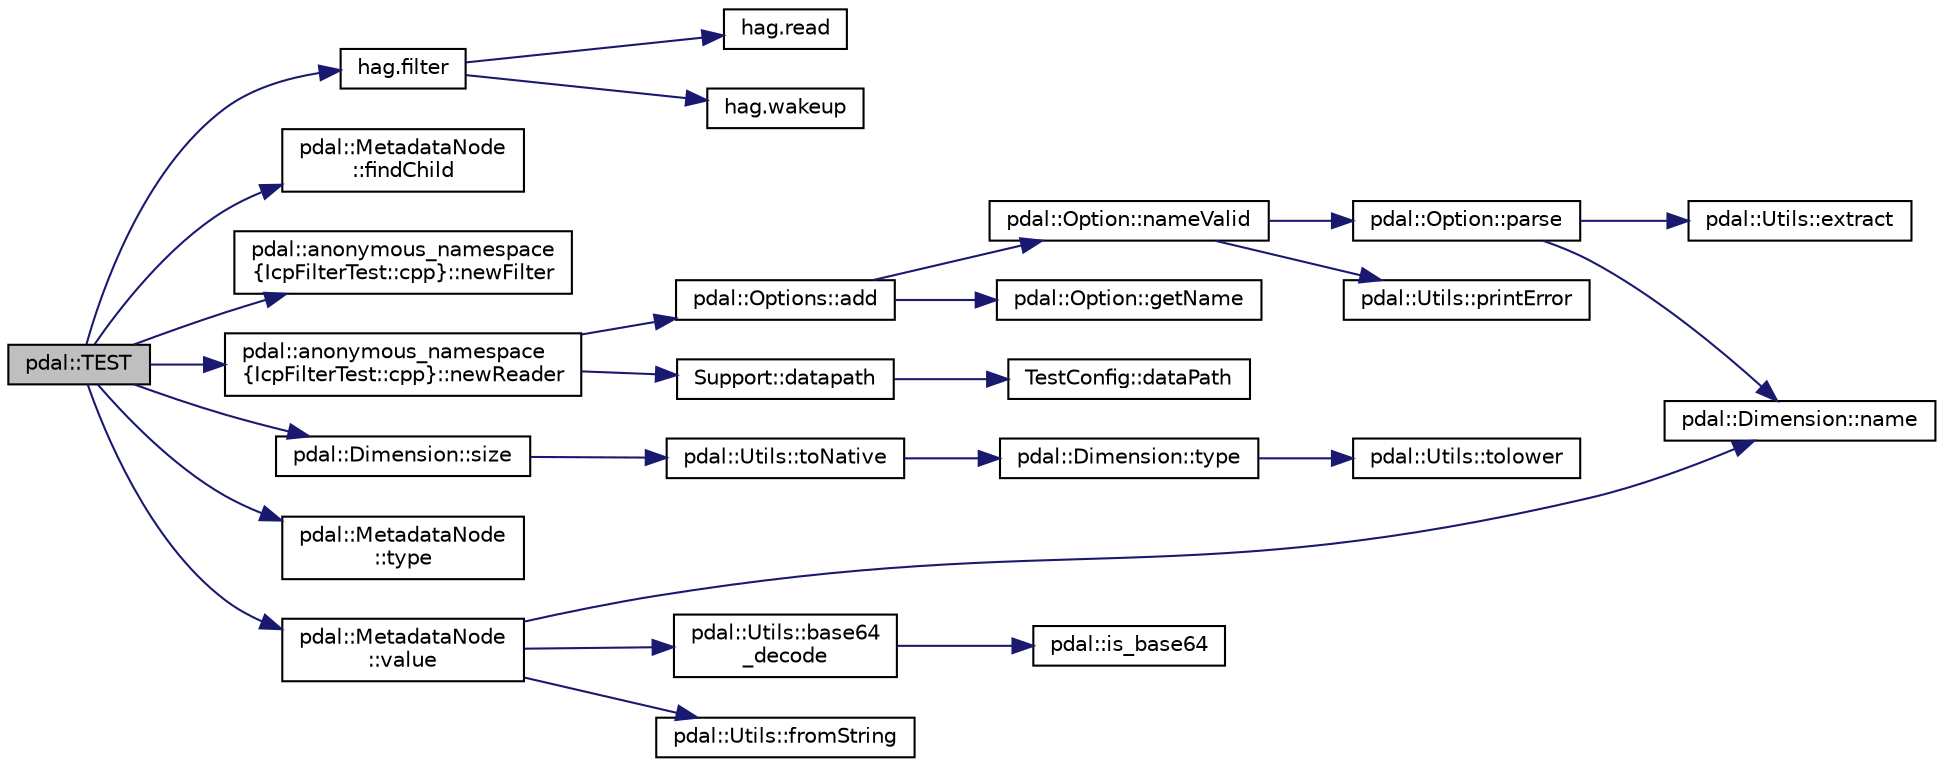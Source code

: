 digraph "pdal::TEST"
{
  edge [fontname="Helvetica",fontsize="10",labelfontname="Helvetica",labelfontsize="10"];
  node [fontname="Helvetica",fontsize="10",shape=record];
  rankdir="LR";
  Node1 [label="pdal::TEST",height=0.2,width=0.4,color="black", fillcolor="grey75", style="filled", fontcolor="black"];
  Node1 -> Node2 [color="midnightblue",fontsize="10",style="solid",fontname="Helvetica"];
  Node2 [label="hag.filter",height=0.2,width=0.4,color="black", fillcolor="white", style="filled",URL="$namespacehag.html#a39becb5458bcac317093e468da1639be"];
  Node2 -> Node3 [color="midnightblue",fontsize="10",style="solid",fontname="Helvetica"];
  Node3 [label="hag.read",height=0.2,width=0.4,color="black", fillcolor="white", style="filled",URL="$namespacehag.html#acad63bbd5fdda01bf56ff6aae70a0192"];
  Node2 -> Node4 [color="midnightblue",fontsize="10",style="solid",fontname="Helvetica"];
  Node4 [label="hag.wakeup",height=0.2,width=0.4,color="black", fillcolor="white", style="filled",URL="$namespacehag.html#aee422d0ebdb1730554711d82498e54c3"];
  Node1 -> Node5 [color="midnightblue",fontsize="10",style="solid",fontname="Helvetica"];
  Node5 [label="pdal::MetadataNode\l::findChild",height=0.2,width=0.4,color="black", fillcolor="white", style="filled",URL="$classpdal_1_1MetadataNode.html#a0c52985f2bedf620aea438ab1bce0af6"];
  Node1 -> Node6 [color="midnightblue",fontsize="10",style="solid",fontname="Helvetica"];
  Node6 [label="pdal::anonymous_namespace\l\{IcpFilterTest::cpp\}::newFilter",height=0.2,width=0.4,color="black", fillcolor="white", style="filled",URL="$namespacepdal_1_1anonymous__namespace_02IcpFilterTest_8cpp_03.html#a07a719e4d70a62dba23ee434159dfeb3"];
  Node1 -> Node7 [color="midnightblue",fontsize="10",style="solid",fontname="Helvetica"];
  Node7 [label="pdal::anonymous_namespace\l\{IcpFilterTest::cpp\}::newReader",height=0.2,width=0.4,color="black", fillcolor="white", style="filled",URL="$namespacepdal_1_1anonymous__namespace_02IcpFilterTest_8cpp_03.html#af01af8888cc2abd24c7bbbcac99602b6"];
  Node7 -> Node8 [color="midnightblue",fontsize="10",style="solid",fontname="Helvetica"];
  Node8 [label="pdal::Options::add",height=0.2,width=0.4,color="black", fillcolor="white", style="filled",URL="$classpdal_1_1Options.html#a30826da39f9c4716412141eeeb719032"];
  Node8 -> Node9 [color="midnightblue",fontsize="10",style="solid",fontname="Helvetica"];
  Node9 [label="pdal::Option::nameValid",height=0.2,width=0.4,color="black", fillcolor="white", style="filled",URL="$classpdal_1_1Option.html#aef4422b88464a9cad83b3c11bf1f8cdd"];
  Node9 -> Node10 [color="midnightblue",fontsize="10",style="solid",fontname="Helvetica"];
  Node10 [label="pdal::Option::parse",height=0.2,width=0.4,color="black", fillcolor="white", style="filled",URL="$classpdal_1_1Option.html#a978a36cf9180d3636ea770988961952b"];
  Node10 -> Node11 [color="midnightblue",fontsize="10",style="solid",fontname="Helvetica"];
  Node11 [label="pdal::Utils::extract",height=0.2,width=0.4,color="black", fillcolor="white", style="filled",URL="$namespacepdal_1_1Utils.html#acae5a19cd66121b77e2599daec48413d"];
  Node10 -> Node12 [color="midnightblue",fontsize="10",style="solid",fontname="Helvetica"];
  Node12 [label="pdal::Dimension::name",height=0.2,width=0.4,color="black", fillcolor="white", style="filled",URL="$namespacepdal_1_1Dimension.html#af3176b0b7e6b4be000317846cf7c2718"];
  Node9 -> Node13 [color="midnightblue",fontsize="10",style="solid",fontname="Helvetica"];
  Node13 [label="pdal::Utils::printError",height=0.2,width=0.4,color="black", fillcolor="white", style="filled",URL="$namespacepdal_1_1Utils.html#ada321695f57c876ef51227bdf5b84f7a"];
  Node8 -> Node14 [color="midnightblue",fontsize="10",style="solid",fontname="Helvetica"];
  Node14 [label="pdal::Option::getName",height=0.2,width=0.4,color="black", fillcolor="white", style="filled",URL="$classpdal_1_1Option.html#ad2b7a736742fb343e421fa326ef45c23"];
  Node7 -> Node15 [color="midnightblue",fontsize="10",style="solid",fontname="Helvetica"];
  Node15 [label="Support::datapath",height=0.2,width=0.4,color="black", fillcolor="white", style="filled",URL="$classSupport.html#a9bbdf6f202f4f2e45e7a53007dd0a238"];
  Node15 -> Node16 [color="midnightblue",fontsize="10",style="solid",fontname="Helvetica"];
  Node16 [label="TestConfig::dataPath",height=0.2,width=0.4,color="black", fillcolor="white", style="filled",URL="$namespaceTestConfig.html#a0e622015f0610c2cfcbb3739b972d877"];
  Node1 -> Node17 [color="midnightblue",fontsize="10",style="solid",fontname="Helvetica"];
  Node17 [label="pdal::Dimension::size",height=0.2,width=0.4,color="black", fillcolor="white", style="filled",URL="$namespacepdal_1_1Dimension.html#acf81dae9d5946f3a941f9df154b2329b"];
  Node17 -> Node18 [color="midnightblue",fontsize="10",style="solid",fontname="Helvetica"];
  Node18 [label="pdal::Utils::toNative",height=0.2,width=0.4,color="black", fillcolor="white", style="filled",URL="$namespacepdal_1_1Utils.html#a59253304d0f929e3a3ea00f09636002f"];
  Node18 -> Node19 [color="midnightblue",fontsize="10",style="solid",fontname="Helvetica"];
  Node19 [label="pdal::Dimension::type",height=0.2,width=0.4,color="black", fillcolor="white", style="filled",URL="$namespacepdal_1_1Dimension.html#a880d689fed54aa3ded6f88c9e058c5d2"];
  Node19 -> Node20 [color="midnightblue",fontsize="10",style="solid",fontname="Helvetica"];
  Node20 [label="pdal::Utils::tolower",height=0.2,width=0.4,color="black", fillcolor="white", style="filled",URL="$namespacepdal_1_1Utils.html#a5268937cf695835e55392f752dc02cb2"];
  Node1 -> Node21 [color="midnightblue",fontsize="10",style="solid",fontname="Helvetica"];
  Node21 [label="pdal::MetadataNode\l::type",height=0.2,width=0.4,color="black", fillcolor="white", style="filled",URL="$classpdal_1_1MetadataNode.html#aaf33c8e550cee85b7182a7dbcc4ec80a"];
  Node1 -> Node22 [color="midnightblue",fontsize="10",style="solid",fontname="Helvetica"];
  Node22 [label="pdal::MetadataNode\l::value",height=0.2,width=0.4,color="black", fillcolor="white", style="filled",URL="$classpdal_1_1MetadataNode.html#ab5c86ccff7ced090522b31cdc6c772b6"];
  Node22 -> Node23 [color="midnightblue",fontsize="10",style="solid",fontname="Helvetica"];
  Node23 [label="pdal::Utils::base64\l_decode",height=0.2,width=0.4,color="black", fillcolor="white", style="filled",URL="$namespacepdal_1_1Utils.html#aab74b31905c5d41eaca70a73675bf407"];
  Node23 -> Node24 [color="midnightblue",fontsize="10",style="solid",fontname="Helvetica"];
  Node24 [label="pdal::is_base64",height=0.2,width=0.4,color="black", fillcolor="white", style="filled",URL="$namespacepdal.html#a4d7dbf8f97121c52d3b891ad9e944094"];
  Node22 -> Node25 [color="midnightblue",fontsize="10",style="solid",fontname="Helvetica"];
  Node25 [label="pdal::Utils::fromString",height=0.2,width=0.4,color="black", fillcolor="white", style="filled",URL="$namespacepdal_1_1Utils.html#ab93520363c4224f135097c2829b4420c"];
  Node22 -> Node12 [color="midnightblue",fontsize="10",style="solid",fontname="Helvetica"];
}

